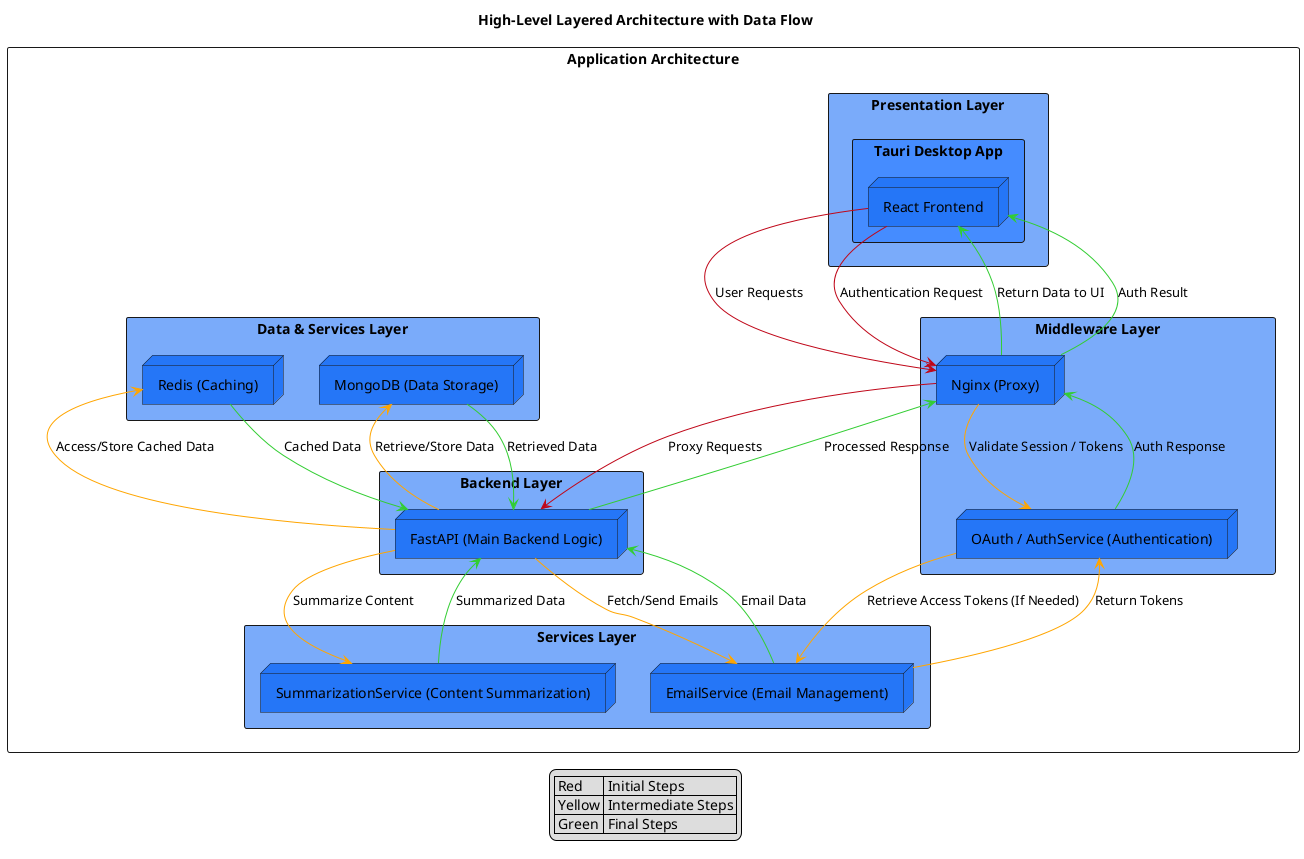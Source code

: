 @startuml
title High-Level Layered Architecture with Data Flow

hide stereotype

' Define the direction top to bottom for the entire diagram
top to bottom direction

' First, define the global boundary to hold all layers
rectangle "Application Architecture" as Architecture {
  
  ' Define layers as nested rectangles, listed from top to bottom
  rectangle "Presentation Layer" as presentation_layer #7aabfa {
    rectangle "Tauri Desktop App" as TauriApp #458cff{
      node "React Frontend" as ReactUI #2576f7
    }
  }

  rectangle "Middleware Layer" as middleware_layer #7aabfa{
    node "Nginx (Proxy)" as Nginx #2576f7
    node "OAuth / AuthService (Authentication)" as OAuth #2576f7
  }

  rectangle "Backend Layer" as backend_layer #7aabfa{
    node "FastAPI (Main Backend Logic)" as FastAPI #2576f7
  }

  rectangle "Data & Services Layer" as data_layer #7aabfa{
    node "MongoDB (Data Storage)" as MongoDB #2576f7
    node "Redis (Caching)" as Redis #2576f7
  }

  rectangle "Services Layer" as services_layer #7aabfa{
    node "EmailService (Email Management)" as EmailService #2576f7
    node "SummarizationService (Content Summarization)" as SummarizationService #2576f7
  }

  ' Defines the order of steps with the color of arrows
  legend
| Red | Initial Steps |
| Yellow | Intermediate Steps |
| Green | Final Steps |
endlegend
}

' Add flow arrows showing data requests (downwards) and responses (upwards)
ReactUI -[#bf0618]-> Nginx : User Requests
Nginx -[#bf0618]-> FastAPI : Proxy Requests
FastAPI -[#FFA500]-> MongoDB : Retrieve/Store Data
FastAPI -[#FFA500]-> Redis : Access/Store Cached Data
FastAPI -[#FFA500]-> EmailService : Fetch/Send Emails
FastAPI -[#FFA500]-> SummarizationService : Summarize Content

' Define return flows
SummarizationService -[#32CD32]-> FastAPI : Summarized Data
EmailService -[#32CD32]-> FastAPI : Email Data
MongoDB -[#32CD32]-> FastAPI : Retrieved Data
Redis -[#32CD32]-> FastAPI : Cached Data
FastAPI -[#32CD32]-> Nginx : Processed Response
Nginx -[#32CD32]-> ReactUI : Return Data to UI

' Authentication flow
ReactUI -[#bf0618]-> Nginx : Authentication Request
Nginx -[#FFA500]-> OAuth : Validate Session / Tokens
OAuth -[#FFA500]-> EmailService : Retrieve Access Tokens (If Needed)
EmailService -[#FFA500]-> OAuth : Return Tokens
OAuth -[#32CD32]-> Nginx : Auth Response
Nginx -[#32CD32]-> ReactUI : Auth Result

@enduml
